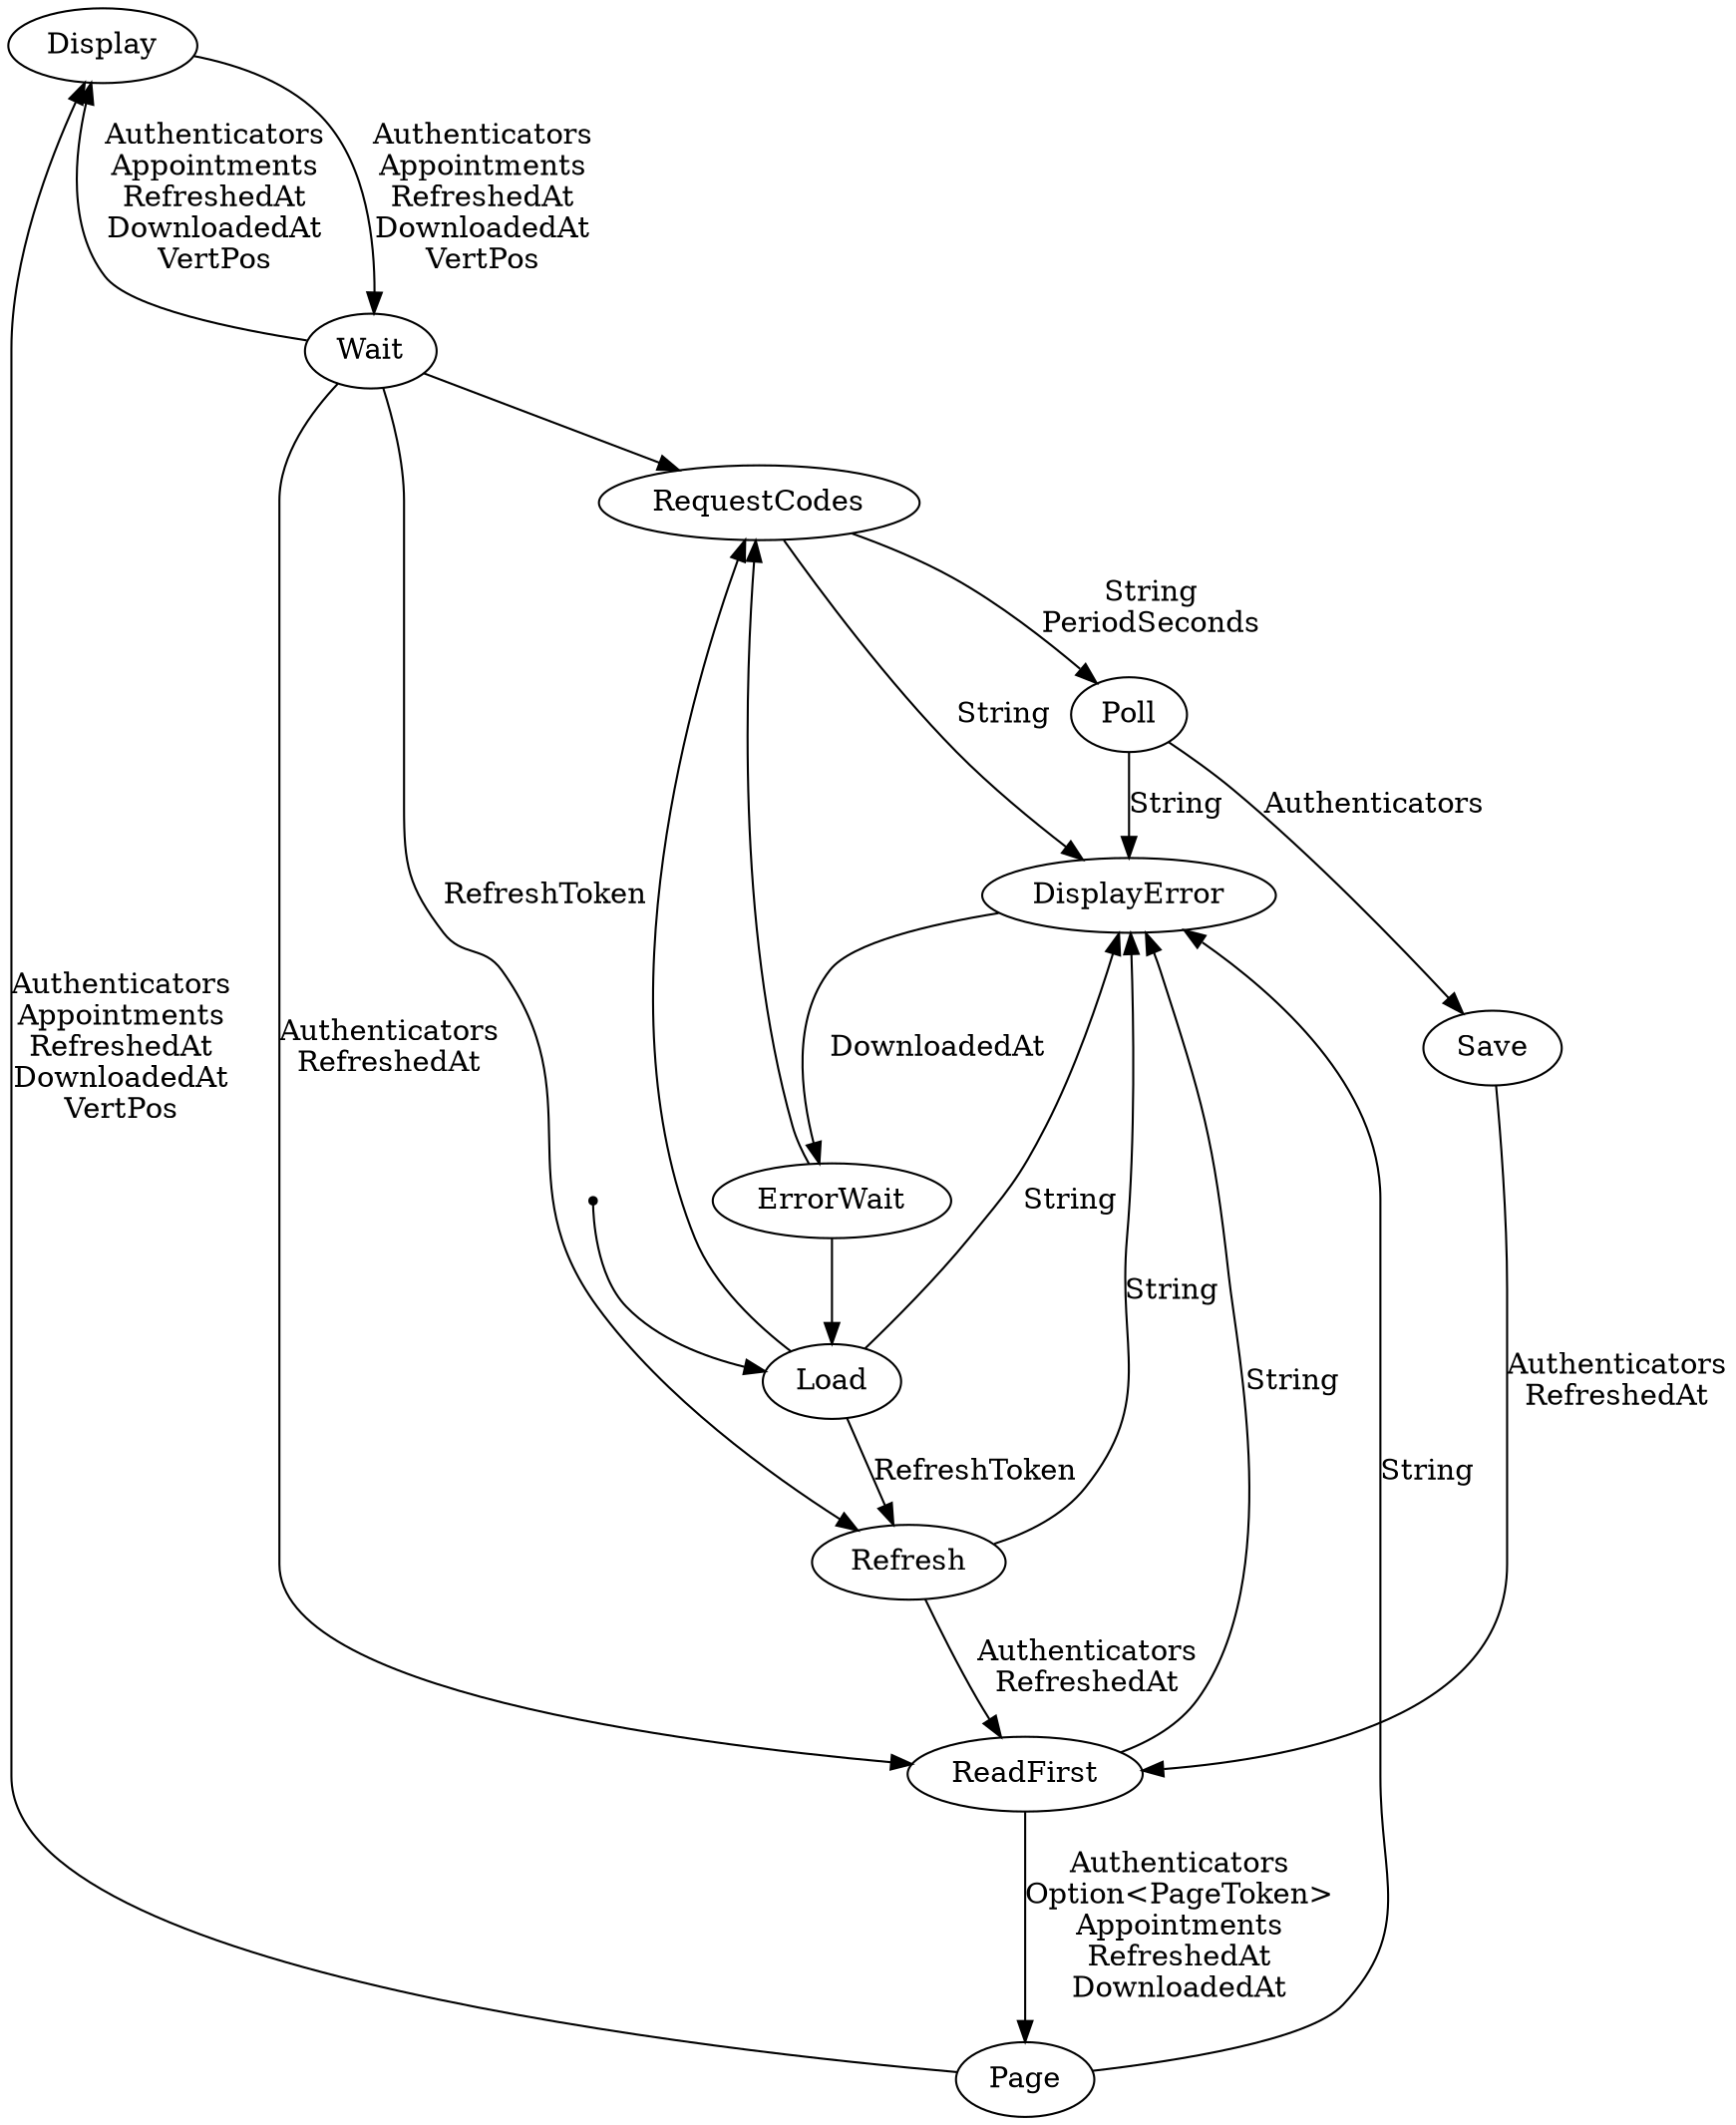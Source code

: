 digraph cal_stm {
    Display[label="Display"][shape="ellipse"];
    DisplayError[label="DisplayError"][shape="ellipse"];
    ErrorWait[label="ErrorWait"][shape="ellipse"];
    Load[label="Load"][shape="ellipse"];
    Page[label="Page"][shape="ellipse"];
    Poll[label="Poll"][shape="ellipse"];
    ReadFirst[label="ReadFirst"][shape="ellipse"];
    Refresh[label="Refresh"][shape="ellipse"];
    RequestCodes[label="RequestCodes"][shape="ellipse"];
    Save[label="Save"][shape="ellipse"];
    Wait[label="Wait"][shape="ellipse"];
    _start[label="_start"][shape="point"];
    _start -> Load[label=""];
    ErrorWait -> Load[label=""];
    DisplayError -> ErrorWait[label="DownloadedAt\n"];
    ErrorWait -> RequestCodes[label=""];
    Load -> RequestCodes[label=""];
    Wait -> RequestCodes[label=""];
    Load -> Refresh[label="RefreshToken\n"];
    Wait -> Refresh[label="RefreshToken\n"];
    Refresh -> ReadFirst[label="Authenticators\nRefreshedAt\n"];
    Save -> ReadFirst[label="Authenticators\nRefreshedAt\n"];
    Wait -> ReadFirst[label="Authenticators\nRefreshedAt\n"];
    RequestCodes -> Poll[label="String\nPeriodSeconds\n"];
    Load -> DisplayError[label="String\n"];
    Page -> DisplayError[label="String\n"];
    Poll -> DisplayError[label="String\n"];
    ReadFirst -> DisplayError[label="String\n"];
    Refresh -> DisplayError[label="String\n"];
    RequestCodes -> DisplayError[label="String\n"];
    Poll -> Save[label="Authenticators\n"];
    ReadFirst -> Page[label="Authenticators\nOption<PageToken>\nAppointments\nRefreshedAt\nDownloadedAt\n"];
    Page -> Display[label="Authenticators\nAppointments\nRefreshedAt\nDownloadedAt\nVertPos\n"];
    Wait -> Display[label="Authenticators\nAppointments\nRefreshedAt\nDownloadedAt\nVertPos\n"];
    Display -> Wait[label="Authenticators\nAppointments\nRefreshedAt\nDownloadedAt\nVertPos\n"];
}
